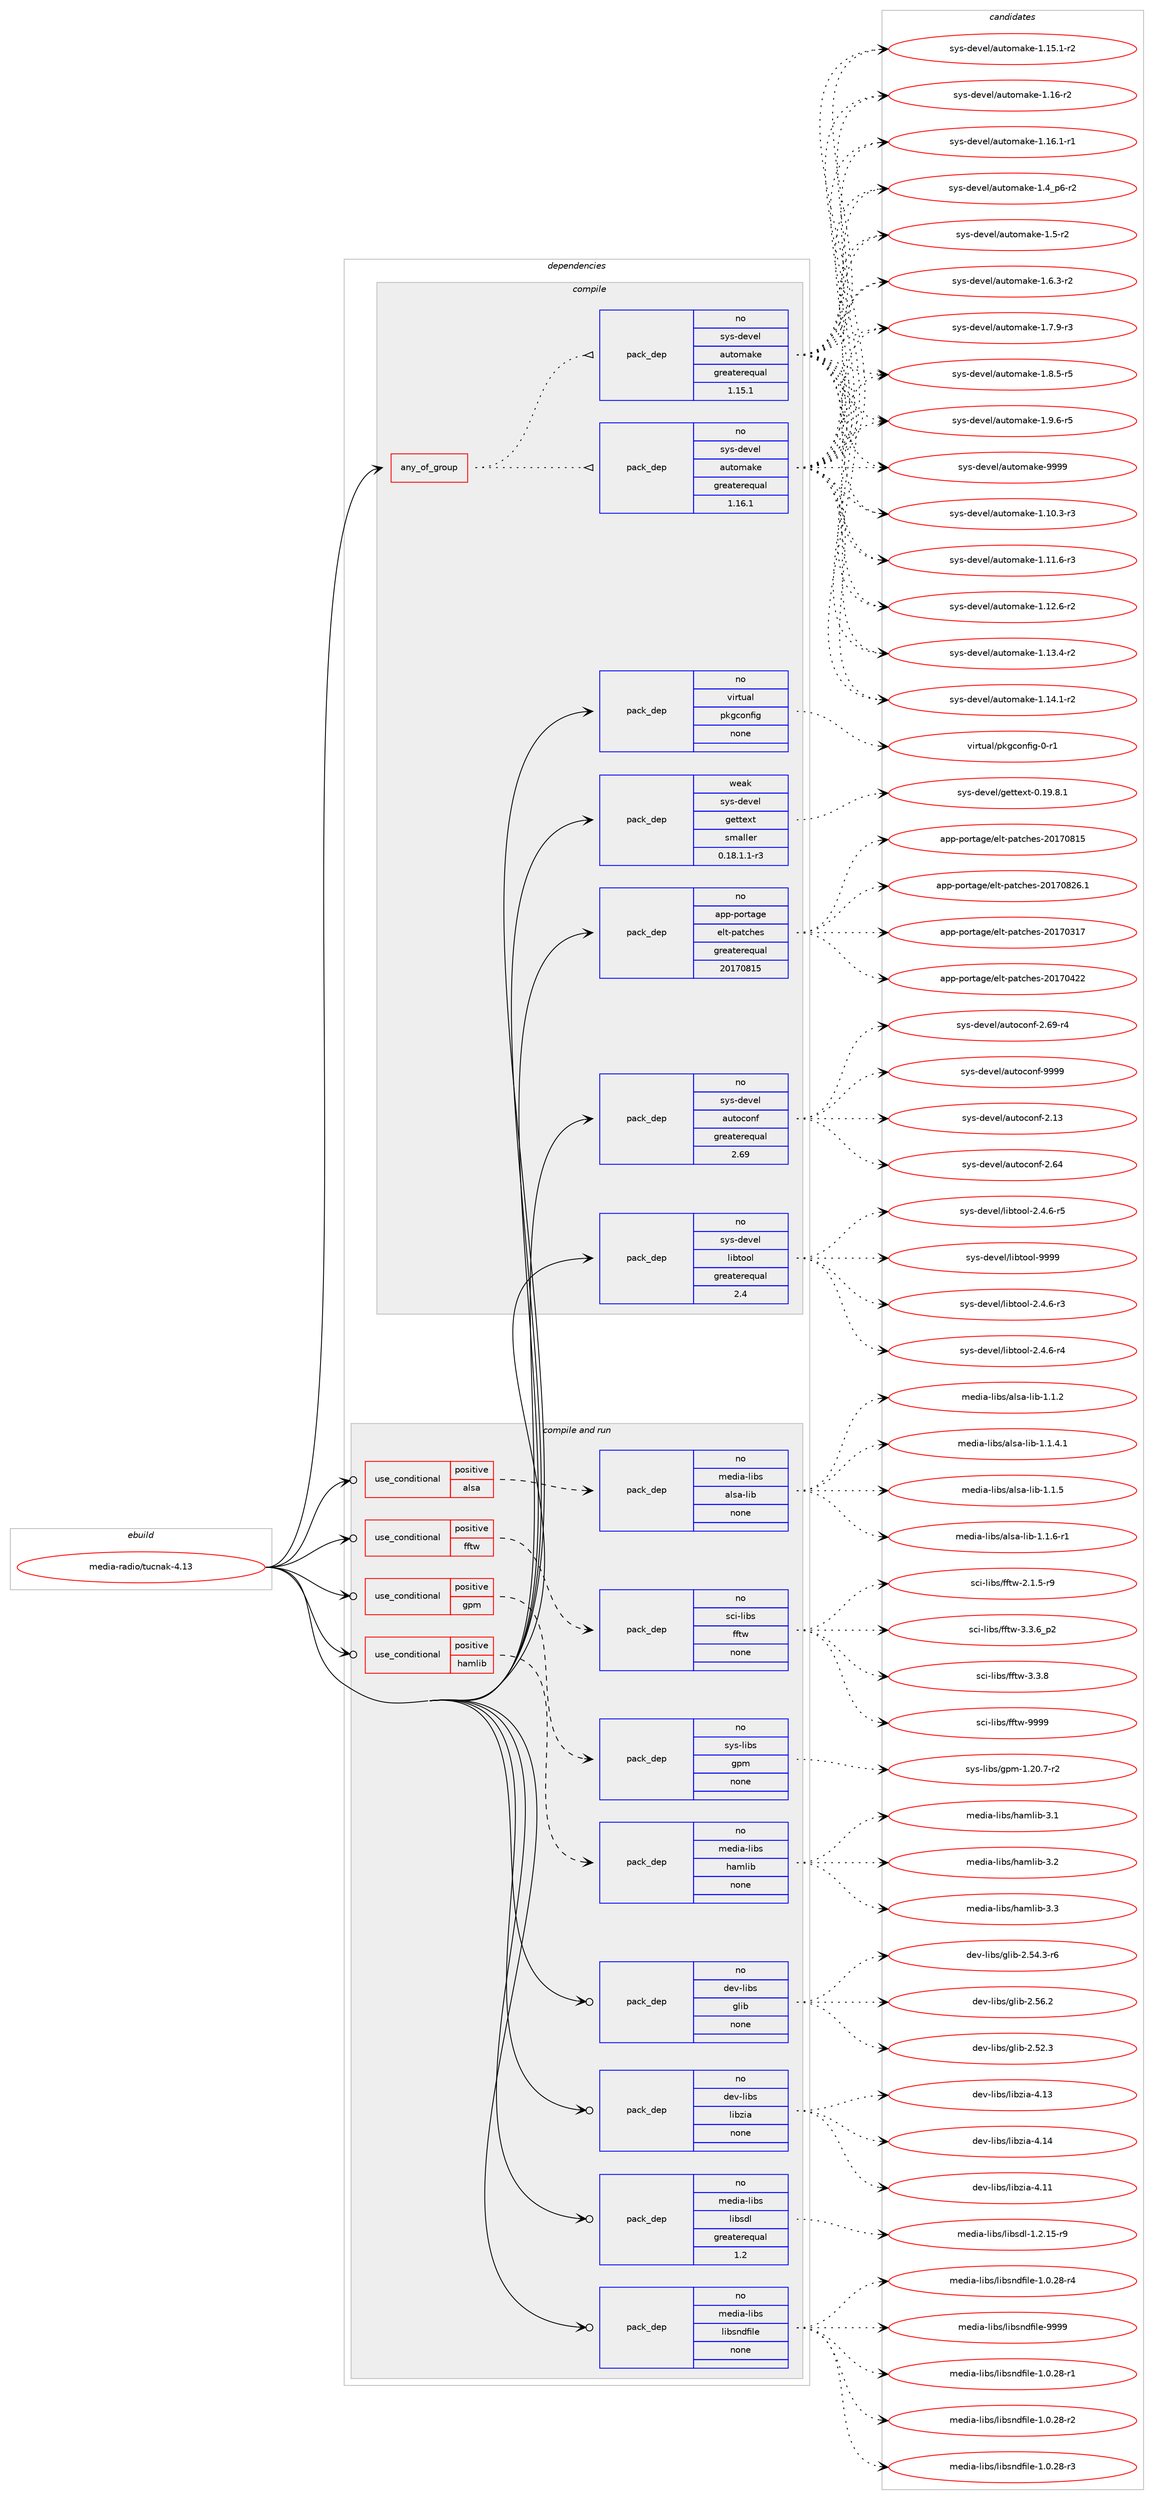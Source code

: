 digraph prolog {

# *************
# Graph options
# *************

newrank=true;
concentrate=true;
compound=true;
graph [rankdir=LR,fontname=Helvetica,fontsize=10,ranksep=1.5];#, ranksep=2.5, nodesep=0.2];
edge  [arrowhead=vee];
node  [fontname=Helvetica,fontsize=10];

# **********
# The ebuild
# **********

subgraph cluster_leftcol {
color=gray;
rank=same;
label=<<i>ebuild</i>>;
id [label="media-radio/tucnak-4.13", color=red, width=4, href="../media-radio/tucnak-4.13.svg"];
}

# ****************
# The dependencies
# ****************

subgraph cluster_midcol {
color=gray;
label=<<i>dependencies</i>>;
subgraph cluster_compile {
fillcolor="#eeeeee";
style=filled;
label=<<i>compile</i>>;
subgraph any154 {
dependency8089 [label=<<TABLE BORDER="0" CELLBORDER="1" CELLSPACING="0" CELLPADDING="4"><TR><TD CELLPADDING="10">any_of_group</TD></TR></TABLE>>, shape=none, color=red];subgraph pack6295 {
dependency8090 [label=<<TABLE BORDER="0" CELLBORDER="1" CELLSPACING="0" CELLPADDING="4" WIDTH="220"><TR><TD ROWSPAN="6" CELLPADDING="30">pack_dep</TD></TR><TR><TD WIDTH="110">no</TD></TR><TR><TD>sys-devel</TD></TR><TR><TD>automake</TD></TR><TR><TD>greaterequal</TD></TR><TR><TD>1.16.1</TD></TR></TABLE>>, shape=none, color=blue];
}
dependency8089:e -> dependency8090:w [weight=20,style="dotted",arrowhead="oinv"];
subgraph pack6296 {
dependency8091 [label=<<TABLE BORDER="0" CELLBORDER="1" CELLSPACING="0" CELLPADDING="4" WIDTH="220"><TR><TD ROWSPAN="6" CELLPADDING="30">pack_dep</TD></TR><TR><TD WIDTH="110">no</TD></TR><TR><TD>sys-devel</TD></TR><TR><TD>automake</TD></TR><TR><TD>greaterequal</TD></TR><TR><TD>1.15.1</TD></TR></TABLE>>, shape=none, color=blue];
}
dependency8089:e -> dependency8091:w [weight=20,style="dotted",arrowhead="oinv"];
}
id:e -> dependency8089:w [weight=20,style="solid",arrowhead="vee"];
subgraph pack6297 {
dependency8092 [label=<<TABLE BORDER="0" CELLBORDER="1" CELLSPACING="0" CELLPADDING="4" WIDTH="220"><TR><TD ROWSPAN="6" CELLPADDING="30">pack_dep</TD></TR><TR><TD WIDTH="110">no</TD></TR><TR><TD>app-portage</TD></TR><TR><TD>elt-patches</TD></TR><TR><TD>greaterequal</TD></TR><TR><TD>20170815</TD></TR></TABLE>>, shape=none, color=blue];
}
id:e -> dependency8092:w [weight=20,style="solid",arrowhead="vee"];
subgraph pack6298 {
dependency8093 [label=<<TABLE BORDER="0" CELLBORDER="1" CELLSPACING="0" CELLPADDING="4" WIDTH="220"><TR><TD ROWSPAN="6" CELLPADDING="30">pack_dep</TD></TR><TR><TD WIDTH="110">no</TD></TR><TR><TD>sys-devel</TD></TR><TR><TD>autoconf</TD></TR><TR><TD>greaterequal</TD></TR><TR><TD>2.69</TD></TR></TABLE>>, shape=none, color=blue];
}
id:e -> dependency8093:w [weight=20,style="solid",arrowhead="vee"];
subgraph pack6299 {
dependency8094 [label=<<TABLE BORDER="0" CELLBORDER="1" CELLSPACING="0" CELLPADDING="4" WIDTH="220"><TR><TD ROWSPAN="6" CELLPADDING="30">pack_dep</TD></TR><TR><TD WIDTH="110">no</TD></TR><TR><TD>sys-devel</TD></TR><TR><TD>libtool</TD></TR><TR><TD>greaterequal</TD></TR><TR><TD>2.4</TD></TR></TABLE>>, shape=none, color=blue];
}
id:e -> dependency8094:w [weight=20,style="solid",arrowhead="vee"];
subgraph pack6300 {
dependency8095 [label=<<TABLE BORDER="0" CELLBORDER="1" CELLSPACING="0" CELLPADDING="4" WIDTH="220"><TR><TD ROWSPAN="6" CELLPADDING="30">pack_dep</TD></TR><TR><TD WIDTH="110">no</TD></TR><TR><TD>virtual</TD></TR><TR><TD>pkgconfig</TD></TR><TR><TD>none</TD></TR><TR><TD></TD></TR></TABLE>>, shape=none, color=blue];
}
id:e -> dependency8095:w [weight=20,style="solid",arrowhead="vee"];
subgraph pack6301 {
dependency8096 [label=<<TABLE BORDER="0" CELLBORDER="1" CELLSPACING="0" CELLPADDING="4" WIDTH="220"><TR><TD ROWSPAN="6" CELLPADDING="30">pack_dep</TD></TR><TR><TD WIDTH="110">weak</TD></TR><TR><TD>sys-devel</TD></TR><TR><TD>gettext</TD></TR><TR><TD>smaller</TD></TR><TR><TD>0.18.1.1-r3</TD></TR></TABLE>>, shape=none, color=blue];
}
id:e -> dependency8096:w [weight=20,style="solid",arrowhead="vee"];
}
subgraph cluster_compileandrun {
fillcolor="#eeeeee";
style=filled;
label=<<i>compile and run</i>>;
subgraph cond1631 {
dependency8097 [label=<<TABLE BORDER="0" CELLBORDER="1" CELLSPACING="0" CELLPADDING="4"><TR><TD ROWSPAN="3" CELLPADDING="10">use_conditional</TD></TR><TR><TD>positive</TD></TR><TR><TD>alsa</TD></TR></TABLE>>, shape=none, color=red];
subgraph pack6302 {
dependency8098 [label=<<TABLE BORDER="0" CELLBORDER="1" CELLSPACING="0" CELLPADDING="4" WIDTH="220"><TR><TD ROWSPAN="6" CELLPADDING="30">pack_dep</TD></TR><TR><TD WIDTH="110">no</TD></TR><TR><TD>media-libs</TD></TR><TR><TD>alsa-lib</TD></TR><TR><TD>none</TD></TR><TR><TD></TD></TR></TABLE>>, shape=none, color=blue];
}
dependency8097:e -> dependency8098:w [weight=20,style="dashed",arrowhead="vee"];
}
id:e -> dependency8097:w [weight=20,style="solid",arrowhead="odotvee"];
subgraph cond1632 {
dependency8099 [label=<<TABLE BORDER="0" CELLBORDER="1" CELLSPACING="0" CELLPADDING="4"><TR><TD ROWSPAN="3" CELLPADDING="10">use_conditional</TD></TR><TR><TD>positive</TD></TR><TR><TD>fftw</TD></TR></TABLE>>, shape=none, color=red];
subgraph pack6303 {
dependency8100 [label=<<TABLE BORDER="0" CELLBORDER="1" CELLSPACING="0" CELLPADDING="4" WIDTH="220"><TR><TD ROWSPAN="6" CELLPADDING="30">pack_dep</TD></TR><TR><TD WIDTH="110">no</TD></TR><TR><TD>sci-libs</TD></TR><TR><TD>fftw</TD></TR><TR><TD>none</TD></TR><TR><TD></TD></TR></TABLE>>, shape=none, color=blue];
}
dependency8099:e -> dependency8100:w [weight=20,style="dashed",arrowhead="vee"];
}
id:e -> dependency8099:w [weight=20,style="solid",arrowhead="odotvee"];
subgraph cond1633 {
dependency8101 [label=<<TABLE BORDER="0" CELLBORDER="1" CELLSPACING="0" CELLPADDING="4"><TR><TD ROWSPAN="3" CELLPADDING="10">use_conditional</TD></TR><TR><TD>positive</TD></TR><TR><TD>gpm</TD></TR></TABLE>>, shape=none, color=red];
subgraph pack6304 {
dependency8102 [label=<<TABLE BORDER="0" CELLBORDER="1" CELLSPACING="0" CELLPADDING="4" WIDTH="220"><TR><TD ROWSPAN="6" CELLPADDING="30">pack_dep</TD></TR><TR><TD WIDTH="110">no</TD></TR><TR><TD>sys-libs</TD></TR><TR><TD>gpm</TD></TR><TR><TD>none</TD></TR><TR><TD></TD></TR></TABLE>>, shape=none, color=blue];
}
dependency8101:e -> dependency8102:w [weight=20,style="dashed",arrowhead="vee"];
}
id:e -> dependency8101:w [weight=20,style="solid",arrowhead="odotvee"];
subgraph cond1634 {
dependency8103 [label=<<TABLE BORDER="0" CELLBORDER="1" CELLSPACING="0" CELLPADDING="4"><TR><TD ROWSPAN="3" CELLPADDING="10">use_conditional</TD></TR><TR><TD>positive</TD></TR><TR><TD>hamlib</TD></TR></TABLE>>, shape=none, color=red];
subgraph pack6305 {
dependency8104 [label=<<TABLE BORDER="0" CELLBORDER="1" CELLSPACING="0" CELLPADDING="4" WIDTH="220"><TR><TD ROWSPAN="6" CELLPADDING="30">pack_dep</TD></TR><TR><TD WIDTH="110">no</TD></TR><TR><TD>media-libs</TD></TR><TR><TD>hamlib</TD></TR><TR><TD>none</TD></TR><TR><TD></TD></TR></TABLE>>, shape=none, color=blue];
}
dependency8103:e -> dependency8104:w [weight=20,style="dashed",arrowhead="vee"];
}
id:e -> dependency8103:w [weight=20,style="solid",arrowhead="odotvee"];
subgraph pack6306 {
dependency8105 [label=<<TABLE BORDER="0" CELLBORDER="1" CELLSPACING="0" CELLPADDING="4" WIDTH="220"><TR><TD ROWSPAN="6" CELLPADDING="30">pack_dep</TD></TR><TR><TD WIDTH="110">no</TD></TR><TR><TD>dev-libs</TD></TR><TR><TD>glib</TD></TR><TR><TD>none</TD></TR><TR><TD></TD></TR></TABLE>>, shape=none, color=blue];
}
id:e -> dependency8105:w [weight=20,style="solid",arrowhead="odotvee"];
subgraph pack6307 {
dependency8106 [label=<<TABLE BORDER="0" CELLBORDER="1" CELLSPACING="0" CELLPADDING="4" WIDTH="220"><TR><TD ROWSPAN="6" CELLPADDING="30">pack_dep</TD></TR><TR><TD WIDTH="110">no</TD></TR><TR><TD>dev-libs</TD></TR><TR><TD>libzia</TD></TR><TR><TD>none</TD></TR><TR><TD></TD></TR></TABLE>>, shape=none, color=blue];
}
id:e -> dependency8106:w [weight=20,style="solid",arrowhead="odotvee"];
subgraph pack6308 {
dependency8107 [label=<<TABLE BORDER="0" CELLBORDER="1" CELLSPACING="0" CELLPADDING="4" WIDTH="220"><TR><TD ROWSPAN="6" CELLPADDING="30">pack_dep</TD></TR><TR><TD WIDTH="110">no</TD></TR><TR><TD>media-libs</TD></TR><TR><TD>libsdl</TD></TR><TR><TD>greaterequal</TD></TR><TR><TD>1.2</TD></TR></TABLE>>, shape=none, color=blue];
}
id:e -> dependency8107:w [weight=20,style="solid",arrowhead="odotvee"];
subgraph pack6309 {
dependency8108 [label=<<TABLE BORDER="0" CELLBORDER="1" CELLSPACING="0" CELLPADDING="4" WIDTH="220"><TR><TD ROWSPAN="6" CELLPADDING="30">pack_dep</TD></TR><TR><TD WIDTH="110">no</TD></TR><TR><TD>media-libs</TD></TR><TR><TD>libsndfile</TD></TR><TR><TD>none</TD></TR><TR><TD></TD></TR></TABLE>>, shape=none, color=blue];
}
id:e -> dependency8108:w [weight=20,style="solid",arrowhead="odotvee"];
}
subgraph cluster_run {
fillcolor="#eeeeee";
style=filled;
label=<<i>run</i>>;
}
}

# **************
# The candidates
# **************

subgraph cluster_choices {
rank=same;
color=gray;
label=<<i>candidates</i>>;

subgraph choice6295 {
color=black;
nodesep=1;
choice11512111545100101118101108479711711611110997107101454946494846514511451 [label="sys-devel/automake-1.10.3-r3", color=red, width=4,href="../sys-devel/automake-1.10.3-r3.svg"];
choice11512111545100101118101108479711711611110997107101454946494946544511451 [label="sys-devel/automake-1.11.6-r3", color=red, width=4,href="../sys-devel/automake-1.11.6-r3.svg"];
choice11512111545100101118101108479711711611110997107101454946495046544511450 [label="sys-devel/automake-1.12.6-r2", color=red, width=4,href="../sys-devel/automake-1.12.6-r2.svg"];
choice11512111545100101118101108479711711611110997107101454946495146524511450 [label="sys-devel/automake-1.13.4-r2", color=red, width=4,href="../sys-devel/automake-1.13.4-r2.svg"];
choice11512111545100101118101108479711711611110997107101454946495246494511450 [label="sys-devel/automake-1.14.1-r2", color=red, width=4,href="../sys-devel/automake-1.14.1-r2.svg"];
choice11512111545100101118101108479711711611110997107101454946495346494511450 [label="sys-devel/automake-1.15.1-r2", color=red, width=4,href="../sys-devel/automake-1.15.1-r2.svg"];
choice1151211154510010111810110847971171161111099710710145494649544511450 [label="sys-devel/automake-1.16-r2", color=red, width=4,href="../sys-devel/automake-1.16-r2.svg"];
choice11512111545100101118101108479711711611110997107101454946495446494511449 [label="sys-devel/automake-1.16.1-r1", color=red, width=4,href="../sys-devel/automake-1.16.1-r1.svg"];
choice115121115451001011181011084797117116111109971071014549465295112544511450 [label="sys-devel/automake-1.4_p6-r2", color=red, width=4,href="../sys-devel/automake-1.4_p6-r2.svg"];
choice11512111545100101118101108479711711611110997107101454946534511450 [label="sys-devel/automake-1.5-r2", color=red, width=4,href="../sys-devel/automake-1.5-r2.svg"];
choice115121115451001011181011084797117116111109971071014549465446514511450 [label="sys-devel/automake-1.6.3-r2", color=red, width=4,href="../sys-devel/automake-1.6.3-r2.svg"];
choice115121115451001011181011084797117116111109971071014549465546574511451 [label="sys-devel/automake-1.7.9-r3", color=red, width=4,href="../sys-devel/automake-1.7.9-r3.svg"];
choice115121115451001011181011084797117116111109971071014549465646534511453 [label="sys-devel/automake-1.8.5-r5", color=red, width=4,href="../sys-devel/automake-1.8.5-r5.svg"];
choice115121115451001011181011084797117116111109971071014549465746544511453 [label="sys-devel/automake-1.9.6-r5", color=red, width=4,href="../sys-devel/automake-1.9.6-r5.svg"];
choice115121115451001011181011084797117116111109971071014557575757 [label="sys-devel/automake-9999", color=red, width=4,href="../sys-devel/automake-9999.svg"];
dependency8090:e -> choice11512111545100101118101108479711711611110997107101454946494846514511451:w [style=dotted,weight="100"];
dependency8090:e -> choice11512111545100101118101108479711711611110997107101454946494946544511451:w [style=dotted,weight="100"];
dependency8090:e -> choice11512111545100101118101108479711711611110997107101454946495046544511450:w [style=dotted,weight="100"];
dependency8090:e -> choice11512111545100101118101108479711711611110997107101454946495146524511450:w [style=dotted,weight="100"];
dependency8090:e -> choice11512111545100101118101108479711711611110997107101454946495246494511450:w [style=dotted,weight="100"];
dependency8090:e -> choice11512111545100101118101108479711711611110997107101454946495346494511450:w [style=dotted,weight="100"];
dependency8090:e -> choice1151211154510010111810110847971171161111099710710145494649544511450:w [style=dotted,weight="100"];
dependency8090:e -> choice11512111545100101118101108479711711611110997107101454946495446494511449:w [style=dotted,weight="100"];
dependency8090:e -> choice115121115451001011181011084797117116111109971071014549465295112544511450:w [style=dotted,weight="100"];
dependency8090:e -> choice11512111545100101118101108479711711611110997107101454946534511450:w [style=dotted,weight="100"];
dependency8090:e -> choice115121115451001011181011084797117116111109971071014549465446514511450:w [style=dotted,weight="100"];
dependency8090:e -> choice115121115451001011181011084797117116111109971071014549465546574511451:w [style=dotted,weight="100"];
dependency8090:e -> choice115121115451001011181011084797117116111109971071014549465646534511453:w [style=dotted,weight="100"];
dependency8090:e -> choice115121115451001011181011084797117116111109971071014549465746544511453:w [style=dotted,weight="100"];
dependency8090:e -> choice115121115451001011181011084797117116111109971071014557575757:w [style=dotted,weight="100"];
}
subgraph choice6296 {
color=black;
nodesep=1;
choice11512111545100101118101108479711711611110997107101454946494846514511451 [label="sys-devel/automake-1.10.3-r3", color=red, width=4,href="../sys-devel/automake-1.10.3-r3.svg"];
choice11512111545100101118101108479711711611110997107101454946494946544511451 [label="sys-devel/automake-1.11.6-r3", color=red, width=4,href="../sys-devel/automake-1.11.6-r3.svg"];
choice11512111545100101118101108479711711611110997107101454946495046544511450 [label="sys-devel/automake-1.12.6-r2", color=red, width=4,href="../sys-devel/automake-1.12.6-r2.svg"];
choice11512111545100101118101108479711711611110997107101454946495146524511450 [label="sys-devel/automake-1.13.4-r2", color=red, width=4,href="../sys-devel/automake-1.13.4-r2.svg"];
choice11512111545100101118101108479711711611110997107101454946495246494511450 [label="sys-devel/automake-1.14.1-r2", color=red, width=4,href="../sys-devel/automake-1.14.1-r2.svg"];
choice11512111545100101118101108479711711611110997107101454946495346494511450 [label="sys-devel/automake-1.15.1-r2", color=red, width=4,href="../sys-devel/automake-1.15.1-r2.svg"];
choice1151211154510010111810110847971171161111099710710145494649544511450 [label="sys-devel/automake-1.16-r2", color=red, width=4,href="../sys-devel/automake-1.16-r2.svg"];
choice11512111545100101118101108479711711611110997107101454946495446494511449 [label="sys-devel/automake-1.16.1-r1", color=red, width=4,href="../sys-devel/automake-1.16.1-r1.svg"];
choice115121115451001011181011084797117116111109971071014549465295112544511450 [label="sys-devel/automake-1.4_p6-r2", color=red, width=4,href="../sys-devel/automake-1.4_p6-r2.svg"];
choice11512111545100101118101108479711711611110997107101454946534511450 [label="sys-devel/automake-1.5-r2", color=red, width=4,href="../sys-devel/automake-1.5-r2.svg"];
choice115121115451001011181011084797117116111109971071014549465446514511450 [label="sys-devel/automake-1.6.3-r2", color=red, width=4,href="../sys-devel/automake-1.6.3-r2.svg"];
choice115121115451001011181011084797117116111109971071014549465546574511451 [label="sys-devel/automake-1.7.9-r3", color=red, width=4,href="../sys-devel/automake-1.7.9-r3.svg"];
choice115121115451001011181011084797117116111109971071014549465646534511453 [label="sys-devel/automake-1.8.5-r5", color=red, width=4,href="../sys-devel/automake-1.8.5-r5.svg"];
choice115121115451001011181011084797117116111109971071014549465746544511453 [label="sys-devel/automake-1.9.6-r5", color=red, width=4,href="../sys-devel/automake-1.9.6-r5.svg"];
choice115121115451001011181011084797117116111109971071014557575757 [label="sys-devel/automake-9999", color=red, width=4,href="../sys-devel/automake-9999.svg"];
dependency8091:e -> choice11512111545100101118101108479711711611110997107101454946494846514511451:w [style=dotted,weight="100"];
dependency8091:e -> choice11512111545100101118101108479711711611110997107101454946494946544511451:w [style=dotted,weight="100"];
dependency8091:e -> choice11512111545100101118101108479711711611110997107101454946495046544511450:w [style=dotted,weight="100"];
dependency8091:e -> choice11512111545100101118101108479711711611110997107101454946495146524511450:w [style=dotted,weight="100"];
dependency8091:e -> choice11512111545100101118101108479711711611110997107101454946495246494511450:w [style=dotted,weight="100"];
dependency8091:e -> choice11512111545100101118101108479711711611110997107101454946495346494511450:w [style=dotted,weight="100"];
dependency8091:e -> choice1151211154510010111810110847971171161111099710710145494649544511450:w [style=dotted,weight="100"];
dependency8091:e -> choice11512111545100101118101108479711711611110997107101454946495446494511449:w [style=dotted,weight="100"];
dependency8091:e -> choice115121115451001011181011084797117116111109971071014549465295112544511450:w [style=dotted,weight="100"];
dependency8091:e -> choice11512111545100101118101108479711711611110997107101454946534511450:w [style=dotted,weight="100"];
dependency8091:e -> choice115121115451001011181011084797117116111109971071014549465446514511450:w [style=dotted,weight="100"];
dependency8091:e -> choice115121115451001011181011084797117116111109971071014549465546574511451:w [style=dotted,weight="100"];
dependency8091:e -> choice115121115451001011181011084797117116111109971071014549465646534511453:w [style=dotted,weight="100"];
dependency8091:e -> choice115121115451001011181011084797117116111109971071014549465746544511453:w [style=dotted,weight="100"];
dependency8091:e -> choice115121115451001011181011084797117116111109971071014557575757:w [style=dotted,weight="100"];
}
subgraph choice6297 {
color=black;
nodesep=1;
choice97112112451121111141169710310147101108116451129711699104101115455048495548514955 [label="app-portage/elt-patches-20170317", color=red, width=4,href="../app-portage/elt-patches-20170317.svg"];
choice97112112451121111141169710310147101108116451129711699104101115455048495548525050 [label="app-portage/elt-patches-20170422", color=red, width=4,href="../app-portage/elt-patches-20170422.svg"];
choice97112112451121111141169710310147101108116451129711699104101115455048495548564953 [label="app-portage/elt-patches-20170815", color=red, width=4,href="../app-portage/elt-patches-20170815.svg"];
choice971121124511211111411697103101471011081164511297116991041011154550484955485650544649 [label="app-portage/elt-patches-20170826.1", color=red, width=4,href="../app-portage/elt-patches-20170826.1.svg"];
dependency8092:e -> choice97112112451121111141169710310147101108116451129711699104101115455048495548514955:w [style=dotted,weight="100"];
dependency8092:e -> choice97112112451121111141169710310147101108116451129711699104101115455048495548525050:w [style=dotted,weight="100"];
dependency8092:e -> choice97112112451121111141169710310147101108116451129711699104101115455048495548564953:w [style=dotted,weight="100"];
dependency8092:e -> choice971121124511211111411697103101471011081164511297116991041011154550484955485650544649:w [style=dotted,weight="100"];
}
subgraph choice6298 {
color=black;
nodesep=1;
choice115121115451001011181011084797117116111991111101024550464951 [label="sys-devel/autoconf-2.13", color=red, width=4,href="../sys-devel/autoconf-2.13.svg"];
choice115121115451001011181011084797117116111991111101024550465452 [label="sys-devel/autoconf-2.64", color=red, width=4,href="../sys-devel/autoconf-2.64.svg"];
choice1151211154510010111810110847971171161119911111010245504654574511452 [label="sys-devel/autoconf-2.69-r4", color=red, width=4,href="../sys-devel/autoconf-2.69-r4.svg"];
choice115121115451001011181011084797117116111991111101024557575757 [label="sys-devel/autoconf-9999", color=red, width=4,href="../sys-devel/autoconf-9999.svg"];
dependency8093:e -> choice115121115451001011181011084797117116111991111101024550464951:w [style=dotted,weight="100"];
dependency8093:e -> choice115121115451001011181011084797117116111991111101024550465452:w [style=dotted,weight="100"];
dependency8093:e -> choice1151211154510010111810110847971171161119911111010245504654574511452:w [style=dotted,weight="100"];
dependency8093:e -> choice115121115451001011181011084797117116111991111101024557575757:w [style=dotted,weight="100"];
}
subgraph choice6299 {
color=black;
nodesep=1;
choice1151211154510010111810110847108105981161111111084550465246544511451 [label="sys-devel/libtool-2.4.6-r3", color=red, width=4,href="../sys-devel/libtool-2.4.6-r3.svg"];
choice1151211154510010111810110847108105981161111111084550465246544511452 [label="sys-devel/libtool-2.4.6-r4", color=red, width=4,href="../sys-devel/libtool-2.4.6-r4.svg"];
choice1151211154510010111810110847108105981161111111084550465246544511453 [label="sys-devel/libtool-2.4.6-r5", color=red, width=4,href="../sys-devel/libtool-2.4.6-r5.svg"];
choice1151211154510010111810110847108105981161111111084557575757 [label="sys-devel/libtool-9999", color=red, width=4,href="../sys-devel/libtool-9999.svg"];
dependency8094:e -> choice1151211154510010111810110847108105981161111111084550465246544511451:w [style=dotted,weight="100"];
dependency8094:e -> choice1151211154510010111810110847108105981161111111084550465246544511452:w [style=dotted,weight="100"];
dependency8094:e -> choice1151211154510010111810110847108105981161111111084550465246544511453:w [style=dotted,weight="100"];
dependency8094:e -> choice1151211154510010111810110847108105981161111111084557575757:w [style=dotted,weight="100"];
}
subgraph choice6300 {
color=black;
nodesep=1;
choice11810511411611797108471121071039911111010210510345484511449 [label="virtual/pkgconfig-0-r1", color=red, width=4,href="../virtual/pkgconfig-0-r1.svg"];
dependency8095:e -> choice11810511411611797108471121071039911111010210510345484511449:w [style=dotted,weight="100"];
}
subgraph choice6301 {
color=black;
nodesep=1;
choice1151211154510010111810110847103101116116101120116454846495746564649 [label="sys-devel/gettext-0.19.8.1", color=red, width=4,href="../sys-devel/gettext-0.19.8.1.svg"];
dependency8096:e -> choice1151211154510010111810110847103101116116101120116454846495746564649:w [style=dotted,weight="100"];
}
subgraph choice6302 {
color=black;
nodesep=1;
choice1091011001059745108105981154797108115974510810598454946494650 [label="media-libs/alsa-lib-1.1.2", color=red, width=4,href="../media-libs/alsa-lib-1.1.2.svg"];
choice10910110010597451081059811547971081159745108105984549464946524649 [label="media-libs/alsa-lib-1.1.4.1", color=red, width=4,href="../media-libs/alsa-lib-1.1.4.1.svg"];
choice1091011001059745108105981154797108115974510810598454946494653 [label="media-libs/alsa-lib-1.1.5", color=red, width=4,href="../media-libs/alsa-lib-1.1.5.svg"];
choice10910110010597451081059811547971081159745108105984549464946544511449 [label="media-libs/alsa-lib-1.1.6-r1", color=red, width=4,href="../media-libs/alsa-lib-1.1.6-r1.svg"];
dependency8098:e -> choice1091011001059745108105981154797108115974510810598454946494650:w [style=dotted,weight="100"];
dependency8098:e -> choice10910110010597451081059811547971081159745108105984549464946524649:w [style=dotted,weight="100"];
dependency8098:e -> choice1091011001059745108105981154797108115974510810598454946494653:w [style=dotted,weight="100"];
dependency8098:e -> choice10910110010597451081059811547971081159745108105984549464946544511449:w [style=dotted,weight="100"];
}
subgraph choice6303 {
color=black;
nodesep=1;
choice115991054510810598115471021021161194550464946534511457 [label="sci-libs/fftw-2.1.5-r9", color=red, width=4,href="../sci-libs/fftw-2.1.5-r9.svg"];
choice115991054510810598115471021021161194551465146549511250 [label="sci-libs/fftw-3.3.6_p2", color=red, width=4,href="../sci-libs/fftw-3.3.6_p2.svg"];
choice11599105451081059811547102102116119455146514656 [label="sci-libs/fftw-3.3.8", color=red, width=4,href="../sci-libs/fftw-3.3.8.svg"];
choice115991054510810598115471021021161194557575757 [label="sci-libs/fftw-9999", color=red, width=4,href="../sci-libs/fftw-9999.svg"];
dependency8100:e -> choice115991054510810598115471021021161194550464946534511457:w [style=dotted,weight="100"];
dependency8100:e -> choice115991054510810598115471021021161194551465146549511250:w [style=dotted,weight="100"];
dependency8100:e -> choice11599105451081059811547102102116119455146514656:w [style=dotted,weight="100"];
dependency8100:e -> choice115991054510810598115471021021161194557575757:w [style=dotted,weight="100"];
}
subgraph choice6304 {
color=black;
nodesep=1;
choice115121115451081059811547103112109454946504846554511450 [label="sys-libs/gpm-1.20.7-r2", color=red, width=4,href="../sys-libs/gpm-1.20.7-r2.svg"];
dependency8102:e -> choice115121115451081059811547103112109454946504846554511450:w [style=dotted,weight="100"];
}
subgraph choice6305 {
color=black;
nodesep=1;
choice10910110010597451081059811547104971091081059845514649 [label="media-libs/hamlib-3.1", color=red, width=4,href="../media-libs/hamlib-3.1.svg"];
choice10910110010597451081059811547104971091081059845514650 [label="media-libs/hamlib-3.2", color=red, width=4,href="../media-libs/hamlib-3.2.svg"];
choice10910110010597451081059811547104971091081059845514651 [label="media-libs/hamlib-3.3", color=red, width=4,href="../media-libs/hamlib-3.3.svg"];
dependency8104:e -> choice10910110010597451081059811547104971091081059845514649:w [style=dotted,weight="100"];
dependency8104:e -> choice10910110010597451081059811547104971091081059845514650:w [style=dotted,weight="100"];
dependency8104:e -> choice10910110010597451081059811547104971091081059845514651:w [style=dotted,weight="100"];
}
subgraph choice6306 {
color=black;
nodesep=1;
choice1001011184510810598115471031081059845504653504651 [label="dev-libs/glib-2.52.3", color=red, width=4,href="../dev-libs/glib-2.52.3.svg"];
choice10010111845108105981154710310810598455046535246514511454 [label="dev-libs/glib-2.54.3-r6", color=red, width=4,href="../dev-libs/glib-2.54.3-r6.svg"];
choice1001011184510810598115471031081059845504653544650 [label="dev-libs/glib-2.56.2", color=red, width=4,href="../dev-libs/glib-2.56.2.svg"];
dependency8105:e -> choice1001011184510810598115471031081059845504653504651:w [style=dotted,weight="100"];
dependency8105:e -> choice10010111845108105981154710310810598455046535246514511454:w [style=dotted,weight="100"];
dependency8105:e -> choice1001011184510810598115471031081059845504653544650:w [style=dotted,weight="100"];
}
subgraph choice6307 {
color=black;
nodesep=1;
choice10010111845108105981154710810598122105974552464949 [label="dev-libs/libzia-4.11", color=red, width=4,href="../dev-libs/libzia-4.11.svg"];
choice10010111845108105981154710810598122105974552464951 [label="dev-libs/libzia-4.13", color=red, width=4,href="../dev-libs/libzia-4.13.svg"];
choice10010111845108105981154710810598122105974552464952 [label="dev-libs/libzia-4.14", color=red, width=4,href="../dev-libs/libzia-4.14.svg"];
dependency8106:e -> choice10010111845108105981154710810598122105974552464949:w [style=dotted,weight="100"];
dependency8106:e -> choice10010111845108105981154710810598122105974552464951:w [style=dotted,weight="100"];
dependency8106:e -> choice10010111845108105981154710810598122105974552464952:w [style=dotted,weight="100"];
}
subgraph choice6308 {
color=black;
nodesep=1;
choice1091011001059745108105981154710810598115100108454946504649534511457 [label="media-libs/libsdl-1.2.15-r9", color=red, width=4,href="../media-libs/libsdl-1.2.15-r9.svg"];
dependency8107:e -> choice1091011001059745108105981154710810598115100108454946504649534511457:w [style=dotted,weight="100"];
}
subgraph choice6309 {
color=black;
nodesep=1;
choice1091011001059745108105981154710810598115110100102105108101454946484650564511449 [label="media-libs/libsndfile-1.0.28-r1", color=red, width=4,href="../media-libs/libsndfile-1.0.28-r1.svg"];
choice1091011001059745108105981154710810598115110100102105108101454946484650564511450 [label="media-libs/libsndfile-1.0.28-r2", color=red, width=4,href="../media-libs/libsndfile-1.0.28-r2.svg"];
choice1091011001059745108105981154710810598115110100102105108101454946484650564511451 [label="media-libs/libsndfile-1.0.28-r3", color=red, width=4,href="../media-libs/libsndfile-1.0.28-r3.svg"];
choice1091011001059745108105981154710810598115110100102105108101454946484650564511452 [label="media-libs/libsndfile-1.0.28-r4", color=red, width=4,href="../media-libs/libsndfile-1.0.28-r4.svg"];
choice10910110010597451081059811547108105981151101001021051081014557575757 [label="media-libs/libsndfile-9999", color=red, width=4,href="../media-libs/libsndfile-9999.svg"];
dependency8108:e -> choice1091011001059745108105981154710810598115110100102105108101454946484650564511449:w [style=dotted,weight="100"];
dependency8108:e -> choice1091011001059745108105981154710810598115110100102105108101454946484650564511450:w [style=dotted,weight="100"];
dependency8108:e -> choice1091011001059745108105981154710810598115110100102105108101454946484650564511451:w [style=dotted,weight="100"];
dependency8108:e -> choice1091011001059745108105981154710810598115110100102105108101454946484650564511452:w [style=dotted,weight="100"];
dependency8108:e -> choice10910110010597451081059811547108105981151101001021051081014557575757:w [style=dotted,weight="100"];
}
}

}

